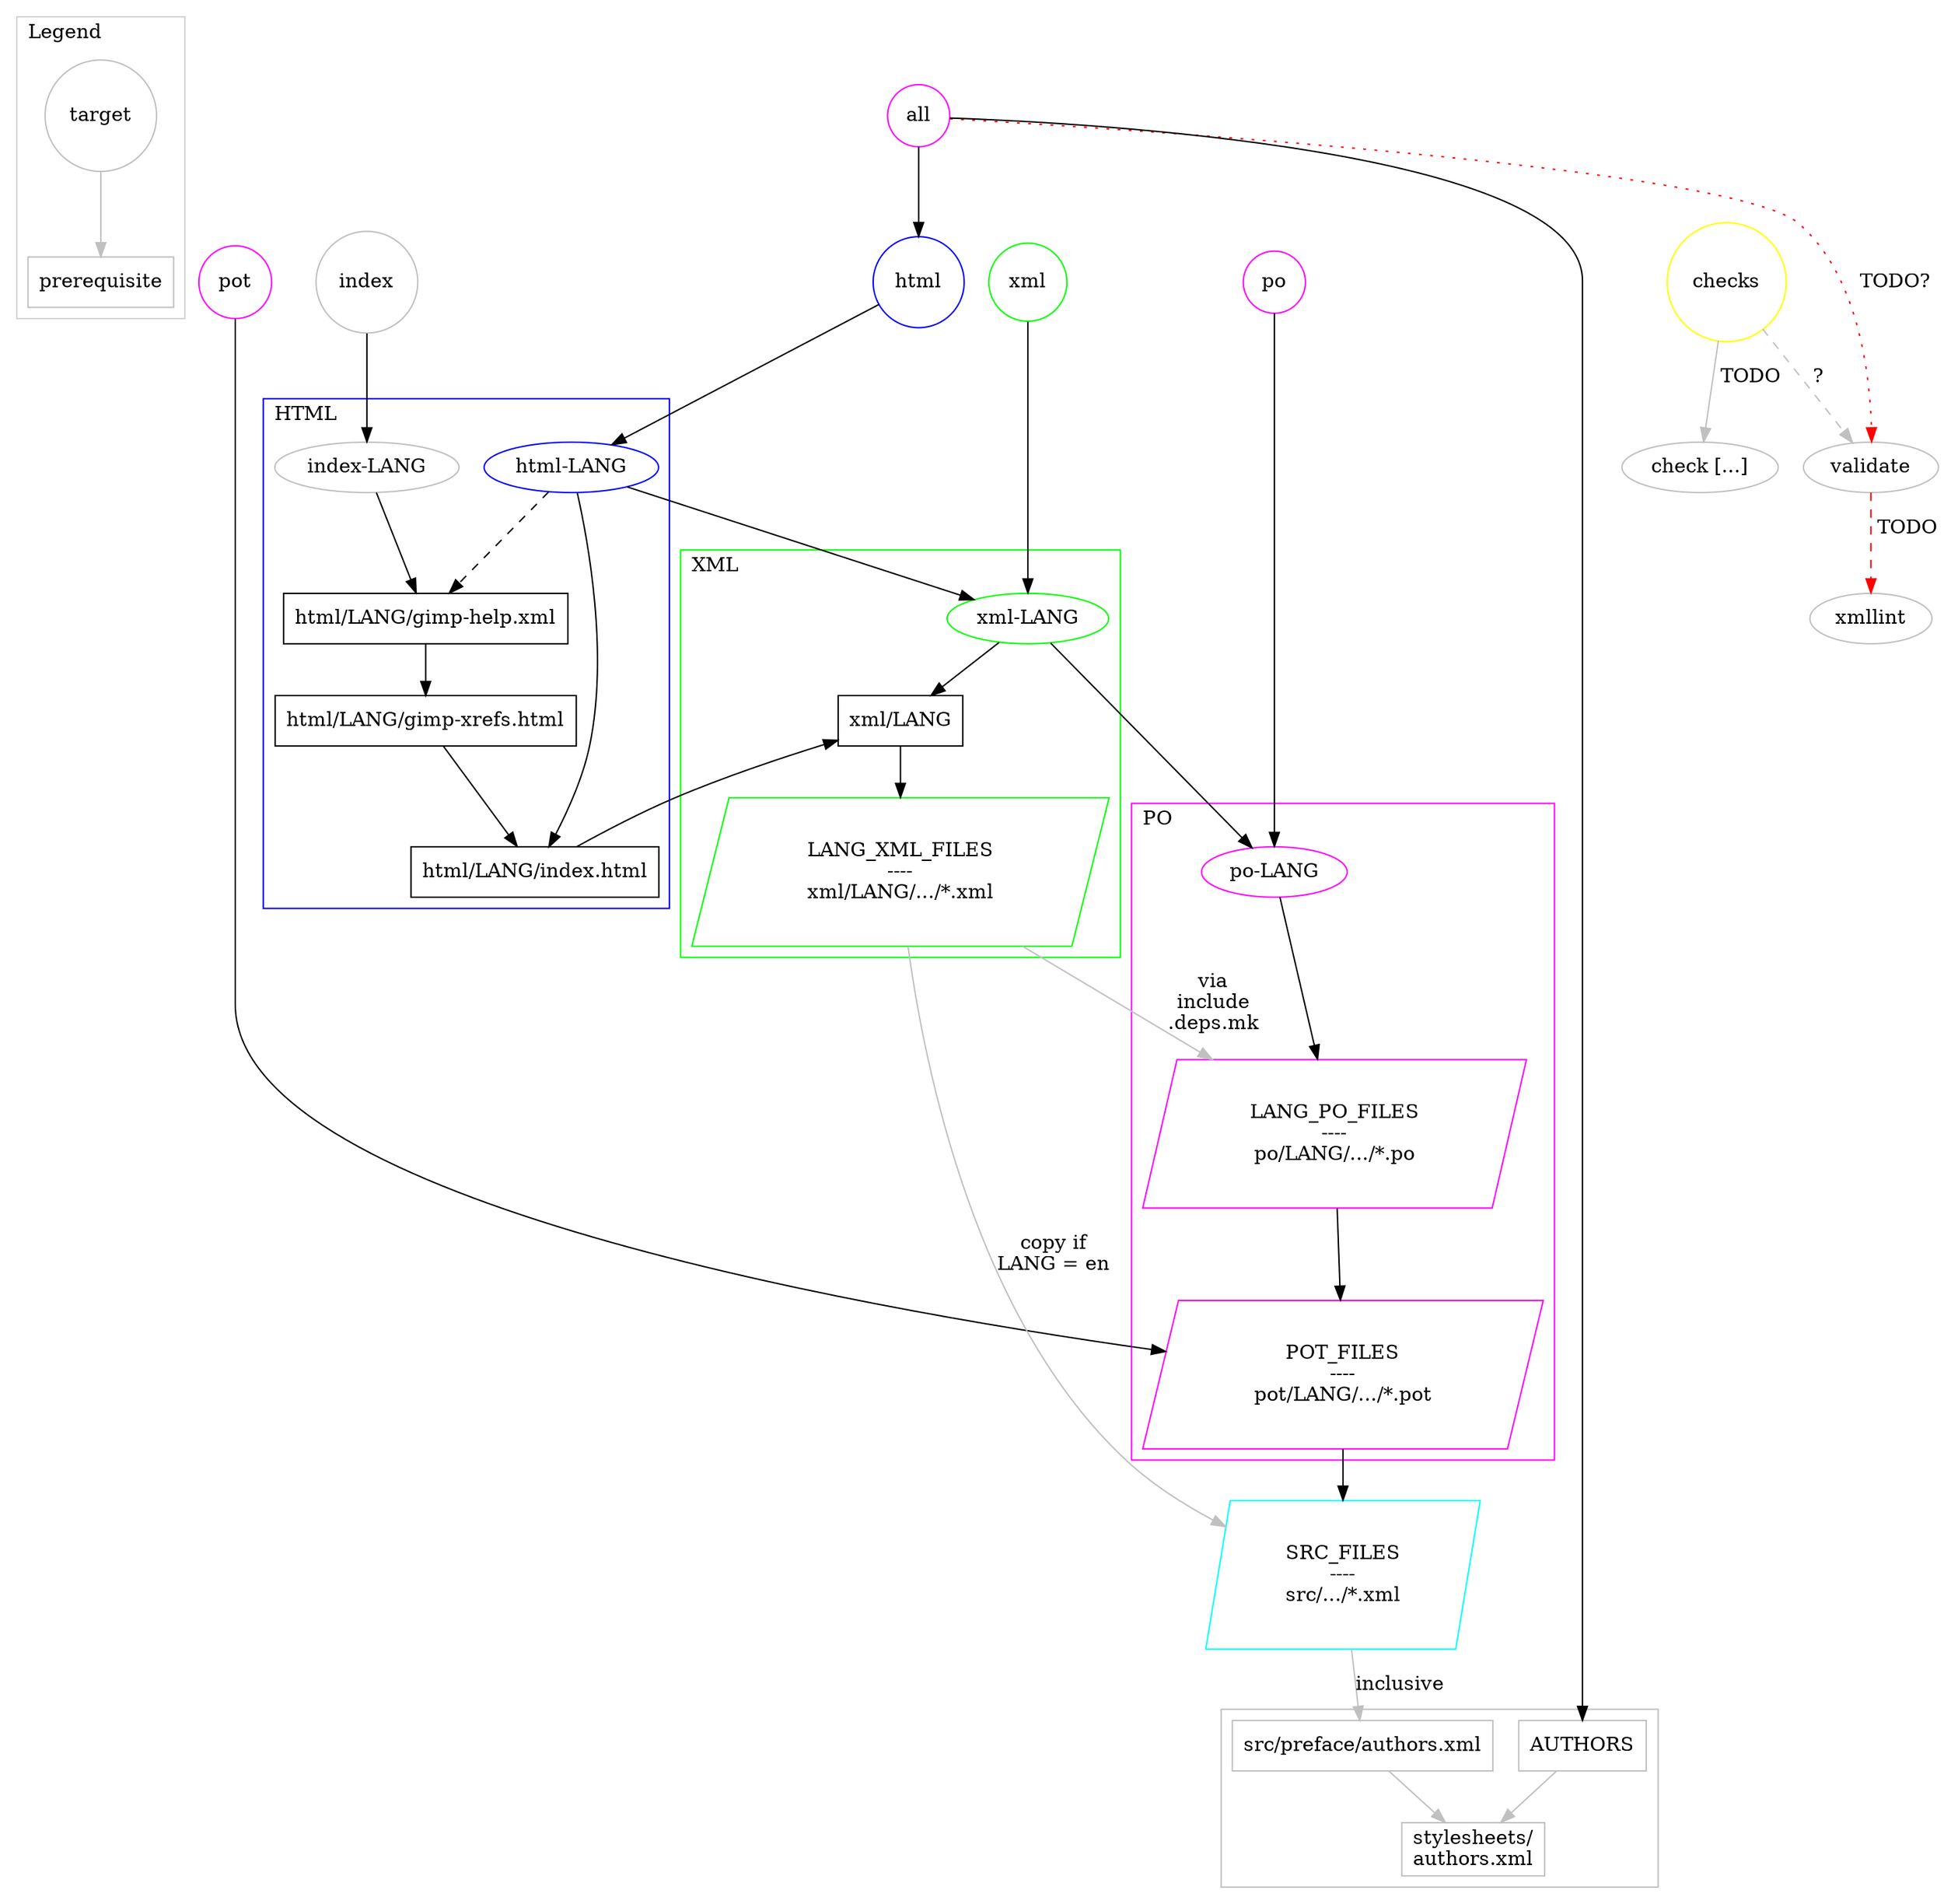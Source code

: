 /*
    gimp-help build system

    Shapes:
        - circle    main targets
        - ellipse   lang-dependent or auxiliary targets
        - box       file or directory targets
        - polygon   file list
    Colors:
        - magenta   PO & POT
        - green     XML
        - blue      HTML
        - grey      minor targets etc.
        - red       TODO
*/

digraph gimp_build_system {
    node[shape=box];

    subgraph cluster_legend {
        color=lightgrey;
        label="Legend";
        labeljust=l;

        target[color=grey shape=circle];
        prerequisite[color=grey shape=box];

        target -> prerequisite[color=grey];
    }

    all[label="all" color=magenta shape=circle];

    subgraph main_targets {
        rank=same;
        node[shape=circle];

        html[color=blue shape=circle];
        index[color=grey shape=circle];
        xml[color=green shape=circle];
        checks[color=yellow shape=circle]

        pot[color=magenta shape=circle];
        po[color=magenta shape=circle];
    }

    node[shape=box];

    all -> validate[label="TODO?" color=red style=dotted weight=1];
    all -> html[weight=5];
    all -> authors[weight=3];

    subgraph cluster_po {
        label="PO";
        labeljust=l;
        color=magenta;

        pot_files[label="POT_FILES\n----\npot/LANG/.../*.pot"
                  color=magenta shape=polygon side=4 skew=.2];
        po_files[label="LANG_PO_FILES\n----\npo/LANG/.../*.po"
                 color=magenta shape=polygon side=4 skew=.2];

        node[shape=ellipse];
        po_lang[label="po-LANG" color=magenta shape=ellipse];
        po_lang -> po_files -> pot_files;
    } /* subgraph cluster_po */

    src_files[label="SRC_FILES\n----\nsrc/.../*.xml"
              color=cyan shape=polygon side=4 skew=.2];

    pot_files -> src_files;
    src_files -> authors_src_file[color=grey label="inclusive"];

    po -> po_lang;
    pot -> pot_files;

    subgraph cluster_authors {
        color="grey";
        labeljust=l;

        authors[label="AUTHORS" color=grey shape=box]
        authors_data_file[label="stylesheets/\nauthors.xml"
                          color=grey shape=box]
        authors_src_file[label="src/preface/authors.xml" color=grey shape=box];
        authors -> authors_data_file[color=grey]
        authors_src_file -> authors_data_file[color=grey];
    } /* subgraph cluster_authors */


    xml[label="xml" shape=circle];

    subgraph cluster_xml {
        color="green";
        label="XML";
        labeljust=l;

        xml_lang[label="xml-LANG" color=green shape=ellipse];
        xml_dir[label="xml/LANG" shape=box];
        xml_files[label="LANG_XML_FILES\n----\nxml/LANG/.../*.xml"
                  shape=polygon side=4 skew=.2 color=green];
        xml_lang -> xml_dir -> xml_files;
    } /* subgraph cluster_xml */

    xml -> xml_lang[weight=4];
    xml_lang  -> po_lang;
    xml_files -> src_files[color=grey label="copy if\nLANG = en"];
    xml_files -> po_files[color=grey label="via\ninclude\n.deps.mk"];

    index -> index_lang;

    subgraph cluster_html {
        color="blue";
        label="HTML";
        labeljust=l;

        html_lang[label="html-LANG" color=blue shape=ellipse]
        html_main[label="html/LANG/index.html" shape=box]
        index_lang[label="index-LANG" color=grey shape=ellipse]
        xrefs_lang[label="html/LANG/gimp-xrefs.html" shape=box]
        help_lang[label="html/LANG/gimp-help.xml" shape=box]

        html_lang -> help_lang[style=dashed];
        html_lang -> html_main;
        html_main -> xml_dir;
        xrefs_lang -> html_main;

        index_lang -> help_lang -> xrefs_lang

    } /* subgraph cluster_html */

    html -> html_lang;
    html_lang  -> xml_lang;

    /* TODO */

    check1[label="check [...]" color=grey shape=ellipse]
    validate[color=grey shape=ellipse]
    xmllint[color=grey shape=ellipse]

    checks -> validate[color=grey style=dashed label=" ?"]
    checks -> check1[color=grey label=" TODO"]
    validate -> xmllint[color=red style=dashed label=" TODO"]

} /* digraph gimp_build_system */
